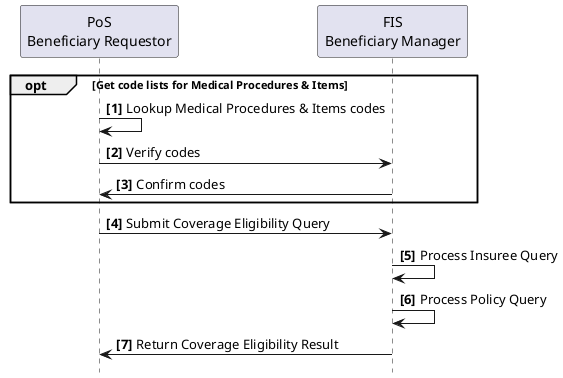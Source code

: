 @startuml
skinparam svgDimensionStyle false
hide footbox
autonumber "<b>[0]"

participant "PoS\nBeneficiary Requestor" as App
participant "FIS\nBeneficiary Manager" as FIS


opt Get code lists for Medical Procedures & Items
	App -> App: Lookup Medical Procedures & Items codes
	App -> FIS: Verify codes
	FIS -> App: Confirm codes
end opt

App -> FIS: Submit Coverage Eligibility Query
FIS -> FIS: Process Insuree Query
FIS -> FIS: Process Policy Query
FIS -> App: Return Coverage Eligibility Result

@enduml
